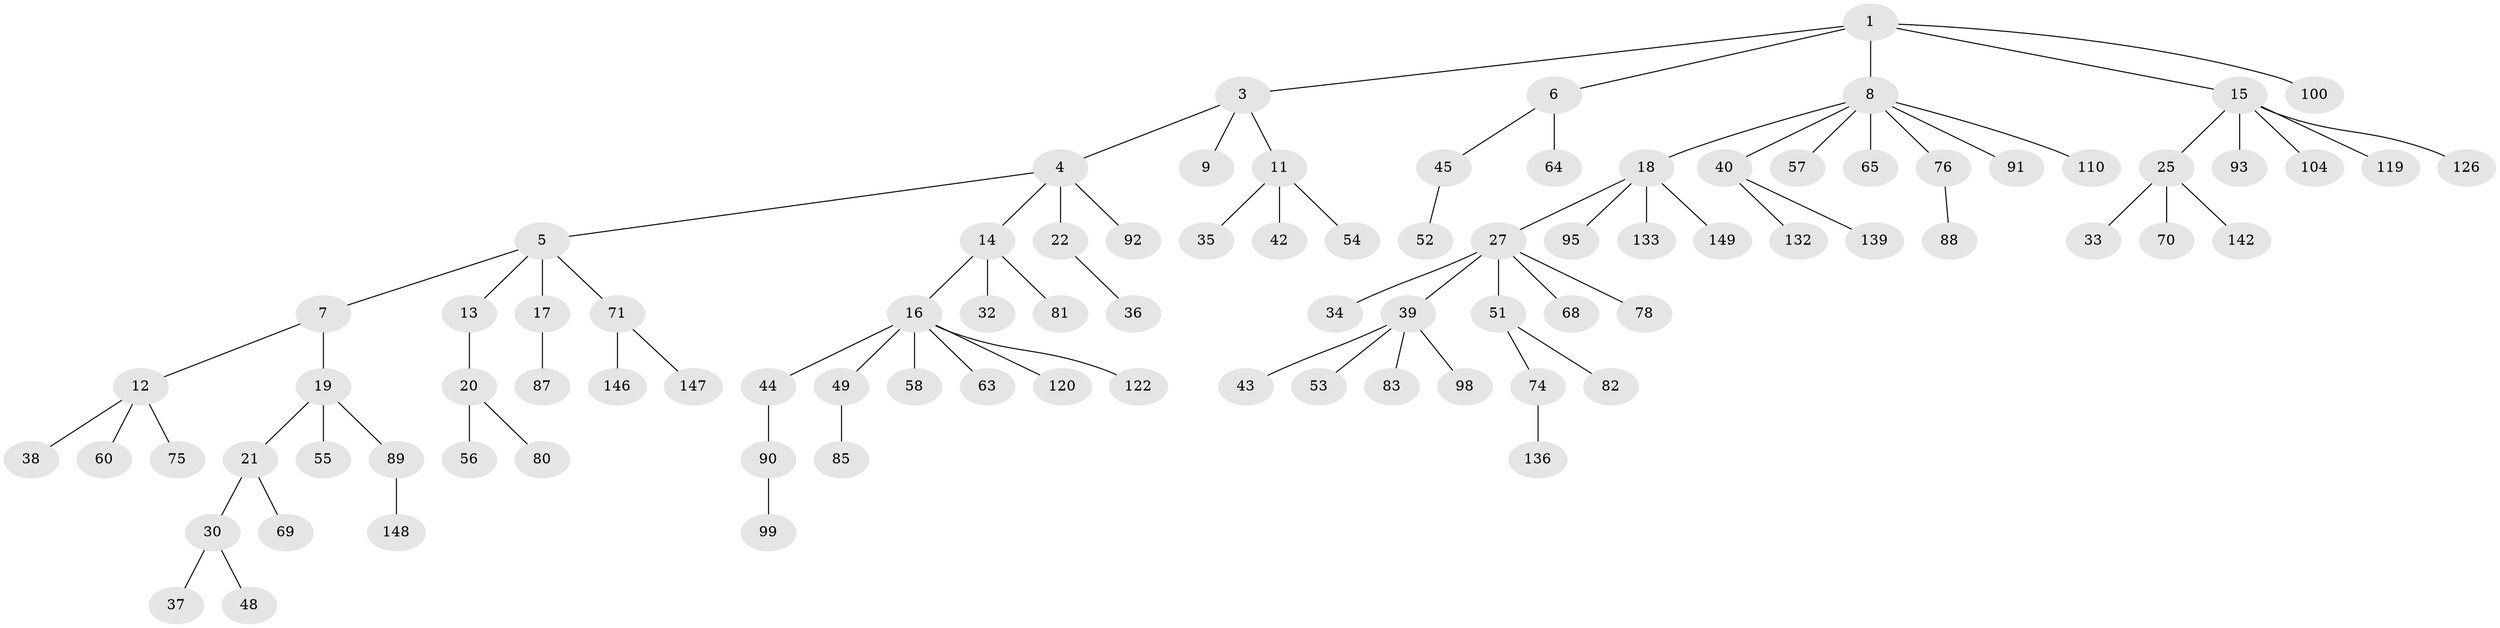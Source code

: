 // original degree distribution, {5: 0.053691275167785234, 2: 0.24161073825503357, 4: 0.087248322147651, 3: 0.10067114093959731, 1: 0.5033557046979866, 6: 0.013422818791946308}
// Generated by graph-tools (version 1.1) at 2025/19/03/04/25 18:19:15]
// undirected, 89 vertices, 88 edges
graph export_dot {
graph [start="1"]
  node [color=gray90,style=filled];
  1 [super="+2"];
  3;
  4;
  5;
  6;
  7 [super="+143"];
  8 [super="+10+103"];
  9;
  11 [super="+28"];
  12 [super="+41"];
  13;
  14 [super="+31"];
  15;
  16 [super="+23"];
  17 [super="+61"];
  18;
  19 [super="+59"];
  20;
  21 [super="+66+113"];
  22 [super="+135"];
  25 [super="+67"];
  27;
  30;
  32;
  33;
  34 [super="+130"];
  35;
  36;
  37;
  38 [super="+107"];
  39;
  40;
  42 [super="+79+50"];
  43;
  44 [super="+77"];
  45 [super="+47"];
  48;
  49;
  51 [super="+128"];
  52 [super="+137+127"];
  53 [super="+138"];
  54 [super="+134+123"];
  55;
  56;
  57;
  58;
  60;
  63;
  64;
  65;
  68 [super="+94"];
  69;
  70 [super="+73+129"];
  71 [super="+84"];
  74 [super="+86"];
  75;
  76;
  78 [super="+118"];
  80 [super="+116"];
  81;
  82 [super="+96"];
  83;
  85;
  87 [super="+145"];
  88 [super="+97"];
  89;
  90;
  91;
  92;
  93;
  95 [super="+109"];
  98 [super="+106+141+140"];
  99 [super="+117"];
  100 [super="+108"];
  104 [super="+121"];
  110;
  119;
  120;
  122 [super="+131"];
  126;
  132;
  133;
  136;
  139;
  142;
  146;
  147;
  148;
  149;
  1 -- 3;
  1 -- 6;
  1 -- 15;
  1 -- 100;
  1 -- 8;
  3 -- 4;
  3 -- 9;
  3 -- 11;
  4 -- 5;
  4 -- 14;
  4 -- 22;
  4 -- 92;
  5 -- 7;
  5 -- 13;
  5 -- 17;
  5 -- 71;
  6 -- 45;
  6 -- 64;
  7 -- 12;
  7 -- 19;
  8 -- 76;
  8 -- 65;
  8 -- 18;
  8 -- 57;
  8 -- 40;
  8 -- 91;
  8 -- 110;
  11 -- 35;
  11 -- 42;
  11 -- 54;
  12 -- 38;
  12 -- 75;
  12 -- 60;
  13 -- 20;
  14 -- 16;
  14 -- 32;
  14 -- 81;
  15 -- 25;
  15 -- 93;
  15 -- 104;
  15 -- 119;
  15 -- 126;
  16 -- 49;
  16 -- 120;
  16 -- 122;
  16 -- 58;
  16 -- 44;
  16 -- 63;
  17 -- 87;
  18 -- 27;
  18 -- 95;
  18 -- 133;
  18 -- 149;
  19 -- 21;
  19 -- 55;
  19 -- 89;
  20 -- 56;
  20 -- 80;
  21 -- 30;
  21 -- 69;
  22 -- 36;
  25 -- 33;
  25 -- 142;
  25 -- 70;
  27 -- 34;
  27 -- 39;
  27 -- 51;
  27 -- 68;
  27 -- 78;
  30 -- 37;
  30 -- 48;
  39 -- 43;
  39 -- 53;
  39 -- 83;
  39 -- 98;
  40 -- 132;
  40 -- 139;
  44 -- 90;
  45 -- 52;
  49 -- 85;
  51 -- 74;
  51 -- 82;
  71 -- 146;
  71 -- 147;
  74 -- 136;
  76 -- 88;
  89 -- 148;
  90 -- 99;
}
